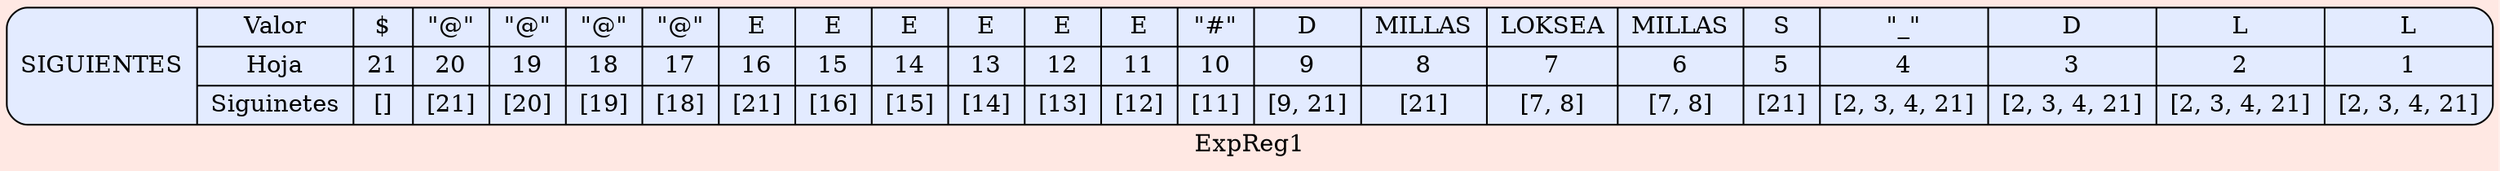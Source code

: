 digraph structs { 
  bgcolor = "#FFE8E3"   
 node [shape=Mrecord fillcolor="#E3EBFF" style =filled];
label ="ExpReg1"
struct1 [label="SIGUIENTES| { Valor | Hoja| Siguinetes } | 
{ $| 21 | []}|
{ \"@\"| 20 | [21]}|
{ \"@\"| 19 | [20]}|
{ \"@\"| 18 | [19]}|
{ \"@\"| 17 | [18]}|
{ E| 16 | [21]}|
{ E| 15 | [16]}|
{ E| 14 | [15]}|
{ E| 13 | [14]}|
{ E| 12 | [13]}|
{ E| 11 | [12]}|
{ \"#\"| 10 | [11]}|
{ D| 9 | [9, 21]}|
{ MILLAS| 8 | [21]}|
{ LOKSEA| 7 | [7, 8]}|
{ MILLAS| 6 | [7, 8]}|
{ S| 5 | [21]}|
{ \"_\"| 4 | [2, 3, 4, 21]}|
{ D| 3 | [2, 3, 4, 21]}|
{ L| 2 | [2, 3, 4, 21]}|
{ L| 1 | [2, 3, 4, 21]}
"];
 }